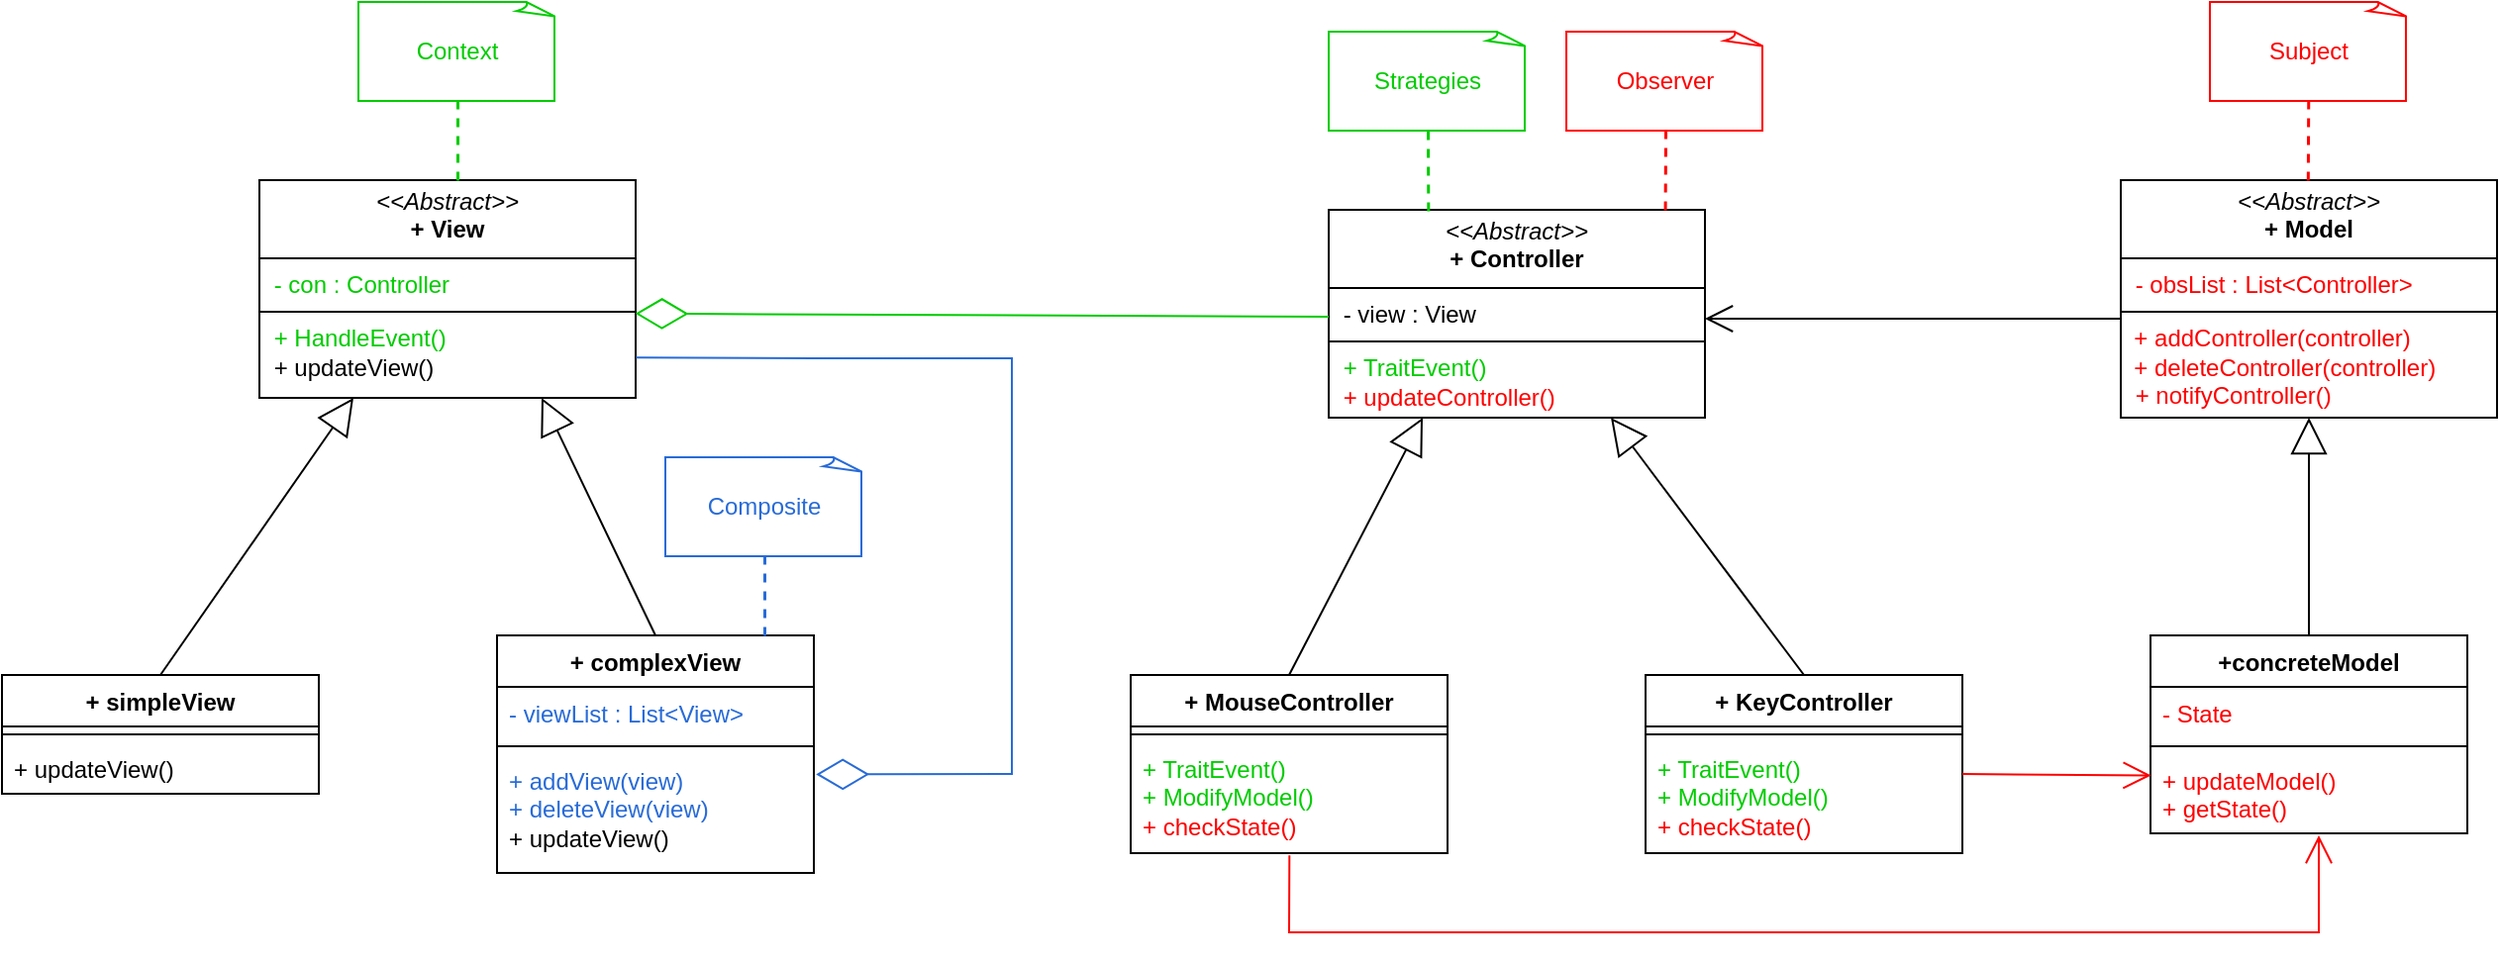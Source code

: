 <mxfile version="26.2.15">
  <diagram name="Page-1" id="7hRWCEBqFAPLvH1NTwiv">
    <mxGraphModel dx="1478" dy="599" grid="1" gridSize="10" guides="1" tooltips="1" connect="1" arrows="1" fold="1" page="1" pageScale="1" pageWidth="570" pageHeight="940" math="0" shadow="0">
      <root>
        <mxCell id="0" />
        <mxCell id="1" parent="0" />
        <mxCell id="5yFlR-ZElDVHn4iCH6Yo-45" value="&lt;p style=&quot;margin:0px;margin-top:4px;text-align:center;&quot;&gt;&lt;i&gt;&amp;lt;&amp;lt;Abstract&amp;gt;&amp;gt;&lt;/i&gt;&lt;br&gt;&lt;b&gt;+ Controller&lt;/b&gt;&lt;/p&gt;&lt;hr size=&quot;1&quot; style=&quot;border-style:solid;&quot;&gt;&lt;p style=&quot;margin:0px;margin-left:4px;&quot;&gt;&amp;nbsp;- view : View&lt;/p&gt;&lt;hr size=&quot;1&quot; style=&quot;border-style:solid;&quot;&gt;&lt;p style=&quot;margin:0px;margin-left:4px;&quot;&gt;&lt;font style=&quot;color: rgb(0, 204, 0);&quot;&gt;&amp;nbsp;+ TraitEvent()&lt;/font&gt;&lt;/p&gt;&lt;p style=&quot;margin:0px;margin-left:4px;&quot;&gt;&lt;font style=&quot;color: rgb(255, 0, 0);&quot;&gt;&amp;nbsp;+ updateController()&lt;/font&gt;&lt;/p&gt;" style="verticalAlign=top;align=left;overflow=fill;html=1;whiteSpace=wrap;fillColor=none;" parent="1" vertex="1">
          <mxGeometry x="520" y="115" width="190" height="105" as="geometry" />
        </mxCell>
        <mxCell id="5yFlR-ZElDVHn4iCH6Yo-46" value="+ MouseController" style="swimlane;fontStyle=1;align=center;verticalAlign=top;childLayout=stackLayout;horizontal=1;startSize=26;horizontalStack=0;resizeParent=1;resizeParentMax=0;resizeLast=0;collapsible=1;marginBottom=0;whiteSpace=wrap;html=1;fillColor=none;" parent="1" vertex="1">
          <mxGeometry x="420" y="350" width="160" height="90" as="geometry" />
        </mxCell>
        <mxCell id="5yFlR-ZElDVHn4iCH6Yo-47" value="" style="line;strokeWidth=1;fillColor=none;align=left;verticalAlign=middle;spacingTop=-1;spacingLeft=3;spacingRight=3;rotatable=0;labelPosition=right;points=[];portConstraint=eastwest;strokeColor=inherit;" parent="5yFlR-ZElDVHn4iCH6Yo-46" vertex="1">
          <mxGeometry y="26" width="160" height="8" as="geometry" />
        </mxCell>
        <mxCell id="5yFlR-ZElDVHn4iCH6Yo-48" value="&lt;font style=&quot;color: rgb(0, 204, 0);&quot;&gt;+ TraitEvent()&lt;/font&gt;&lt;div&gt;&lt;font style=&quot;color: rgb(0, 204, 0);&quot;&gt;+ ModifyModel()&lt;/font&gt;&lt;/div&gt;&lt;div&gt;&lt;font style=&quot;color: rgb(0, 204, 0);&quot;&gt;&lt;span style=&quot;color: rgb(255, 0, 0);&quot;&gt;+ checkState()&lt;/span&gt;&lt;/font&gt;&lt;/div&gt;" style="text;strokeColor=none;fillColor=none;align=left;verticalAlign=top;spacingLeft=4;spacingRight=4;overflow=hidden;rotatable=0;points=[[0,0.5],[1,0.5]];portConstraint=eastwest;whiteSpace=wrap;html=1;" parent="5yFlR-ZElDVHn4iCH6Yo-46" vertex="1">
          <mxGeometry y="34" width="160" height="56" as="geometry" />
        </mxCell>
        <mxCell id="5yFlR-ZElDVHn4iCH6Yo-49" value="+ KeyController" style="swimlane;fontStyle=1;align=center;verticalAlign=top;childLayout=stackLayout;horizontal=1;startSize=26;horizontalStack=0;resizeParent=1;resizeParentMax=0;resizeLast=0;collapsible=1;marginBottom=0;whiteSpace=wrap;html=1;fillColor=none;" parent="1" vertex="1">
          <mxGeometry x="680" y="350" width="160" height="90" as="geometry" />
        </mxCell>
        <mxCell id="5yFlR-ZElDVHn4iCH6Yo-50" value="" style="line;strokeWidth=1;fillColor=none;align=left;verticalAlign=middle;spacingTop=-1;spacingLeft=3;spacingRight=3;rotatable=0;labelPosition=right;points=[];portConstraint=eastwest;strokeColor=inherit;" parent="5yFlR-ZElDVHn4iCH6Yo-49" vertex="1">
          <mxGeometry y="26" width="160" height="8" as="geometry" />
        </mxCell>
        <mxCell id="5yFlR-ZElDVHn4iCH6Yo-51" value="&lt;font style=&quot;color: rgb(0, 204, 0);&quot;&gt;+ TraitEvent()&lt;/font&gt;&lt;div&gt;&lt;font style=&quot;color: rgb(0, 204, 0);&quot;&gt;+ ModifyModel()&lt;/font&gt;&lt;/div&gt;&lt;div&gt;&lt;font style=&quot;color: rgb(255, 0, 0);&quot;&gt;+ checkState()&lt;/font&gt;&lt;/div&gt;" style="text;strokeColor=none;fillColor=none;align=left;verticalAlign=top;spacingLeft=4;spacingRight=4;overflow=hidden;rotatable=0;points=[[0,0.5],[1,0.5]];portConstraint=eastwest;whiteSpace=wrap;html=1;" parent="5yFlR-ZElDVHn4iCH6Yo-49" vertex="1">
          <mxGeometry y="34" width="160" height="56" as="geometry" />
        </mxCell>
        <mxCell id="5yFlR-ZElDVHn4iCH6Yo-52" value="" style="endArrow=block;endFill=0;endSize=16;html=1;rounded=0;exitX=0.5;exitY=0;exitDx=0;exitDy=0;entryX=0.25;entryY=1;entryDx=0;entryDy=0;" parent="1" source="5yFlR-ZElDVHn4iCH6Yo-46" target="5yFlR-ZElDVHn4iCH6Yo-45" edge="1">
          <mxGeometry width="160" relative="1" as="geometry">
            <mxPoint x="310" y="260" as="sourcePoint" />
            <mxPoint x="470" y="260" as="targetPoint" />
          </mxGeometry>
        </mxCell>
        <mxCell id="5yFlR-ZElDVHn4iCH6Yo-53" value="" style="endArrow=block;endFill=0;endSize=16;html=1;rounded=0;exitX=0.5;exitY=0;exitDx=0;exitDy=0;entryX=0.75;entryY=1;entryDx=0;entryDy=0;" parent="1" source="5yFlR-ZElDVHn4iCH6Yo-49" target="5yFlR-ZElDVHn4iCH6Yo-45" edge="1">
          <mxGeometry width="160" relative="1" as="geometry">
            <mxPoint x="573" y="290" as="sourcePoint" />
            <mxPoint x="510" y="200" as="targetPoint" />
          </mxGeometry>
        </mxCell>
        <mxCell id="5yFlR-ZElDVHn4iCH6Yo-54" value="&lt;p style=&quot;margin:0px;margin-top:4px;text-align:center;&quot;&gt;&lt;font style=&quot;color: rgb(0, 0, 0);&quot;&gt;&lt;i style=&quot;&quot;&gt;&amp;lt;&amp;lt;Abstract&amp;gt;&amp;gt;&lt;/i&gt;&lt;br&gt;&lt;b style=&quot;&quot;&gt;+ View&lt;/b&gt;&lt;/font&gt;&lt;/p&gt;&lt;hr size=&quot;1&quot; style=&quot;border-style:solid;&quot;&gt;&lt;p style=&quot;margin:0px;margin-left:4px;&quot;&gt;&lt;font style=&quot;color: rgb(0, 204, 0);&quot;&gt;&amp;nbsp;&lt;font style=&quot;color: rgb(0, 204, 0);&quot;&gt;- con : Controller&lt;/font&gt;&lt;/font&gt;&lt;/p&gt;&lt;hr size=&quot;1&quot; style=&quot;border-style:solid;&quot;&gt;&lt;p style=&quot;margin:0px;margin-left:4px;&quot;&gt;&lt;font style=&quot;color: rgb(0, 204, 0);&quot;&gt;&amp;nbsp;+ HandleEvent()&lt;/font&gt;&lt;/p&gt;&lt;p style=&quot;margin:0px;margin-left:4px;&quot;&gt;&lt;font style=&quot;color: rgb(0, 0, 0);&quot;&gt;&amp;nbsp;+ updateView()&lt;/font&gt;&lt;/p&gt;" style="verticalAlign=top;align=left;overflow=fill;html=1;whiteSpace=wrap;fillColor=none;" parent="1" vertex="1">
          <mxGeometry x="-20" y="100" width="190" height="110" as="geometry" />
        </mxCell>
        <mxCell id="5yFlR-ZElDVHn4iCH6Yo-55" value="+ simpleView" style="swimlane;fontStyle=1;align=center;verticalAlign=top;childLayout=stackLayout;horizontal=1;startSize=26;horizontalStack=0;resizeParent=1;resizeParentMax=0;resizeLast=0;collapsible=1;marginBottom=0;whiteSpace=wrap;html=1;fillColor=none;" parent="1" vertex="1">
          <mxGeometry x="-150" y="350" width="160" height="60" as="geometry" />
        </mxCell>
        <mxCell id="5yFlR-ZElDVHn4iCH6Yo-56" value="" style="line;strokeWidth=1;fillColor=none;align=left;verticalAlign=middle;spacingTop=-1;spacingLeft=3;spacingRight=3;rotatable=0;labelPosition=right;points=[];portConstraint=eastwest;strokeColor=inherit;" parent="5yFlR-ZElDVHn4iCH6Yo-55" vertex="1">
          <mxGeometry y="26" width="160" height="8" as="geometry" />
        </mxCell>
        <mxCell id="5yFlR-ZElDVHn4iCH6Yo-57" value="&lt;font style=&quot;color: rgb(0, 0, 0);&quot;&gt;+ updateView()&lt;/font&gt;" style="text;strokeColor=none;fillColor=none;align=left;verticalAlign=top;spacingLeft=4;spacingRight=4;overflow=hidden;rotatable=0;points=[[0,0.5],[1,0.5]];portConstraint=eastwest;whiteSpace=wrap;html=1;" parent="5yFlR-ZElDVHn4iCH6Yo-55" vertex="1">
          <mxGeometry y="34" width="160" height="26" as="geometry" />
        </mxCell>
        <mxCell id="5yFlR-ZElDVHn4iCH6Yo-58" value="+ complexView" style="swimlane;fontStyle=1;align=center;verticalAlign=top;childLayout=stackLayout;horizontal=1;startSize=26;horizontalStack=0;resizeParent=1;resizeParentMax=0;resizeLast=0;collapsible=1;marginBottom=0;whiteSpace=wrap;html=1;fillColor=none;" parent="1" vertex="1">
          <mxGeometry x="100" y="330" width="160" height="120" as="geometry" />
        </mxCell>
        <mxCell id="5yFlR-ZElDVHn4iCH6Yo-59" value="&lt;font style=&quot;color: light-dark(rgb(40, 107, 215), rgb(237, 237, 237));&quot;&gt;- viewList : List&amp;lt;View&amp;gt;&lt;/font&gt;" style="text;strokeColor=none;fillColor=none;align=left;verticalAlign=top;spacingLeft=4;spacingRight=4;overflow=hidden;rotatable=0;points=[[0,0.5],[1,0.5]];portConstraint=eastwest;whiteSpace=wrap;html=1;" parent="5yFlR-ZElDVHn4iCH6Yo-58" vertex="1">
          <mxGeometry y="26" width="160" height="26" as="geometry" />
        </mxCell>
        <mxCell id="5yFlR-ZElDVHn4iCH6Yo-60" value="" style="line;strokeWidth=1;fillColor=none;align=left;verticalAlign=middle;spacingTop=-1;spacingLeft=3;spacingRight=3;rotatable=0;labelPosition=right;points=[];portConstraint=eastwest;strokeColor=inherit;" parent="5yFlR-ZElDVHn4iCH6Yo-58" vertex="1">
          <mxGeometry y="52" width="160" height="8" as="geometry" />
        </mxCell>
        <mxCell id="5yFlR-ZElDVHn4iCH6Yo-61" value="&lt;div&gt;&lt;font style=&quot;color: rgb(40, 107, 215);&quot;&gt;+ addView(view)&lt;/font&gt;&lt;/div&gt;&lt;div&gt;&lt;font style=&quot;color: rgb(40, 107, 215);&quot;&gt;+ deleteView(view)&lt;/font&gt;&lt;/div&gt;&lt;font style=&quot;color: rgb(0, 0, 0);&quot;&gt;+ updateView()&lt;/font&gt;" style="text;strokeColor=none;fillColor=none;align=left;verticalAlign=top;spacingLeft=4;spacingRight=4;overflow=hidden;rotatable=0;points=[[0,0.5],[1,0.5]];portConstraint=eastwest;whiteSpace=wrap;html=1;" parent="5yFlR-ZElDVHn4iCH6Yo-58" vertex="1">
          <mxGeometry y="60" width="160" height="60" as="geometry" />
        </mxCell>
        <mxCell id="5yFlR-ZElDVHn4iCH6Yo-62" value="" style="endArrow=block;endFill=0;endSize=16;html=1;rounded=0;exitX=0.5;exitY=0;exitDx=0;exitDy=0;entryX=0.25;entryY=1;entryDx=0;entryDy=0;" parent="1" source="5yFlR-ZElDVHn4iCH6Yo-55" target="5yFlR-ZElDVHn4iCH6Yo-54" edge="1">
          <mxGeometry width="160" relative="1" as="geometry">
            <mxPoint x="-78" y="330" as="sourcePoint" />
            <mxPoint x="10" y="255" as="targetPoint" />
          </mxGeometry>
        </mxCell>
        <mxCell id="5yFlR-ZElDVHn4iCH6Yo-63" value="" style="endArrow=block;endFill=0;endSize=16;html=1;rounded=0;exitX=0.5;exitY=0;exitDx=0;exitDy=0;entryX=0.75;entryY=1;entryDx=0;entryDy=0;" parent="1" source="5yFlR-ZElDVHn4iCH6Yo-58" target="5yFlR-ZElDVHn4iCH6Yo-54" edge="1">
          <mxGeometry width="160" relative="1" as="geometry">
            <mxPoint x="38" y="360" as="sourcePoint" />
            <mxPoint x="-60" y="220" as="targetPoint" />
          </mxGeometry>
        </mxCell>
        <mxCell id="5yFlR-ZElDVHn4iCH6Yo-64" value="" style="endArrow=diamondThin;endFill=0;endSize=24;html=1;rounded=0;entryX=0.999;entryY=0.613;entryDx=0;entryDy=0;entryPerimeter=0;strokeColor=#00CC00;" parent="1" target="5yFlR-ZElDVHn4iCH6Yo-54" edge="1">
          <mxGeometry width="160" relative="1" as="geometry">
            <mxPoint x="520" y="169" as="sourcePoint" />
            <mxPoint x="38" y="220" as="targetPoint" />
          </mxGeometry>
        </mxCell>
        <mxCell id="5yFlR-ZElDVHn4iCH6Yo-65" value="" style="endArrow=diamondThin;endFill=0;endSize=24;html=1;rounded=0;entryX=1.007;entryY=0.17;entryDx=0;entryDy=0;entryPerimeter=0;exitX=1.001;exitY=0.815;exitDx=0;exitDy=0;exitPerimeter=0;fillColor=#b1ddf0;strokeColor=#286BD7;" parent="1" source="5yFlR-ZElDVHn4iCH6Yo-54" target="5yFlR-ZElDVHn4iCH6Yo-61" edge="1">
          <mxGeometry width="160" relative="1" as="geometry">
            <mxPoint x="360" y="190" as="sourcePoint" />
            <mxPoint x="270" y="390" as="targetPoint" />
            <Array as="points">
              <mxPoint x="260" y="190" />
              <mxPoint x="360" y="190" />
              <mxPoint x="360" y="400" />
            </Array>
          </mxGeometry>
        </mxCell>
        <mxCell id="5yFlR-ZElDVHn4iCH6Yo-66" value="&lt;font style=&quot;color: rgb(255, 0, 0);&quot;&gt;Observer&lt;/font&gt;" style="whiteSpace=wrap;html=1;shape=mxgraph.basic.document;fillColor=none;strokeColor=#FF0000;" parent="1" vertex="1">
          <mxGeometry x="640" y="25" width="100" height="50" as="geometry" />
        </mxCell>
        <mxCell id="5yFlR-ZElDVHn4iCH6Yo-67" value="&lt;font color=&quot;#00cc00&quot;&gt;Context&lt;/font&gt;" style="whiteSpace=wrap;html=1;shape=mxgraph.basic.document;fillColor=none;strokeColor=#00CC00;" parent="1" vertex="1">
          <mxGeometry x="30" y="10" width="100" height="50" as="geometry" />
        </mxCell>
        <mxCell id="5yFlR-ZElDVHn4iCH6Yo-68" value="&lt;font color=&quot;#00cc00&quot;&gt;Strategies&lt;/font&gt;" style="whiteSpace=wrap;html=1;shape=mxgraph.basic.document;fillColor=none;strokeColor=#00CC00;" parent="1" vertex="1">
          <mxGeometry x="520" y="25" width="100" height="50" as="geometry" />
        </mxCell>
        <mxCell id="5yFlR-ZElDVHn4iCH6Yo-69" value="&lt;font color=&quot;#286bd7&quot;&gt;Composite&lt;/font&gt;" style="whiteSpace=wrap;html=1;shape=mxgraph.basic.document;fillColor=none;strokeColor=#286BD7;" parent="1" vertex="1">
          <mxGeometry x="185" y="240" width="100" height="50" as="geometry" />
        </mxCell>
        <mxCell id="5yFlR-ZElDVHn4iCH6Yo-70" value="" style="endArrow=none;html=1;strokeColor=#286BD7;bendable=1;rounded=0;endFill=0;endSize=4;startArrow=none;startFill=0;startSize=4;jumpStyle=none;jumpSize=0;targetPerimeterSpacing=15;dashed=1;strokeWidth=1.5;entryX=0.5;entryY=1;entryDx=0;entryDy=0;entryPerimeter=0;" parent="1" target="5yFlR-ZElDVHn4iCH6Yo-69" edge="1">
          <mxGeometry width="50" height="50" relative="1" as="geometry">
            <mxPoint x="235" y="330" as="sourcePoint" />
            <mxPoint x="200" y="270" as="targetPoint" />
          </mxGeometry>
        </mxCell>
        <mxCell id="5yFlR-ZElDVHn4iCH6Yo-71" value="" style="endArrow=none;html=1;strokeColor=#00CC00;bendable=0;rounded=0;endFill=0;endSize=4;startArrow=none;startFill=0;startSize=4;jumpStyle=none;jumpSize=0;targetPerimeterSpacing=15;dashed=1;strokeWidth=1.5;entryX=0.5;entryY=1;entryDx=0;entryDy=0;entryPerimeter=0;exitX=0.264;exitY=0.005;exitDx=0;exitDy=0;exitPerimeter=0;" parent="1" source="5yFlR-ZElDVHn4iCH6Yo-45" target="5yFlR-ZElDVHn4iCH6Yo-68" edge="1">
          <mxGeometry width="50" height="50" relative="1" as="geometry">
            <mxPoint x="570" y="110" as="sourcePoint" />
            <mxPoint x="619.78" y="75" as="targetPoint" />
          </mxGeometry>
        </mxCell>
        <mxCell id="5yFlR-ZElDVHn4iCH6Yo-72" value="" style="endArrow=none;html=1;strokeColor=#00CC00;bendable=0;rounded=0;endFill=0;endSize=4;startArrow=none;startFill=0;startSize=4;jumpStyle=none;jumpSize=0;targetPerimeterSpacing=15;dashed=1;strokeWidth=1.5;entryX=0.5;entryY=1;entryDx=0;entryDy=0;entryPerimeter=0;" parent="1" target="5yFlR-ZElDVHn4iCH6Yo-67" edge="1">
          <mxGeometry width="50" height="50" relative="1" as="geometry">
            <mxPoint x="80" y="100" as="sourcePoint" />
            <mxPoint x="10.22" y="60" as="targetPoint" />
          </mxGeometry>
        </mxCell>
        <mxCell id="5yFlR-ZElDVHn4iCH6Yo-73" value="" style="endArrow=none;html=1;strokeColor=#FF0000;bendable=0;rounded=0;endFill=0;endSize=4;startArrow=none;startFill=0;startSize=4;jumpStyle=none;jumpSize=0;targetPerimeterSpacing=15;dashed=1;strokeWidth=1.5;entryX=0.5;entryY=1;entryDx=0;entryDy=0;entryPerimeter=0;" parent="1" edge="1">
          <mxGeometry width="50" height="50" relative="1" as="geometry">
            <mxPoint x="689.8" y="115" as="sourcePoint" />
            <mxPoint x="690.02" y="75" as="targetPoint" />
          </mxGeometry>
        </mxCell>
        <mxCell id="5yFlR-ZElDVHn4iCH6Yo-74" value="" style="group" parent="1" vertex="1" connectable="0">
          <mxGeometry x="920" y="10" width="190" height="420" as="geometry" />
        </mxCell>
        <mxCell id="5yFlR-ZElDVHn4iCH6Yo-75" value="&lt;p style=&quot;margin:0px;margin-top:4px;text-align:center;&quot;&gt;&lt;i&gt;&amp;lt;&amp;lt;Abstract&amp;gt;&amp;gt;&lt;/i&gt;&lt;br&gt;&lt;b&gt;+ Model&lt;/b&gt;&lt;/p&gt;&lt;hr size=&quot;1&quot; style=&quot;border-style:solid;&quot;&gt;&lt;p style=&quot;margin:0px;margin-left:4px;&quot;&gt;&lt;font style=&quot;color: rgb(255, 0, 0);&quot;&gt;&amp;nbsp;- obsList : List&amp;lt;Controller&amp;gt;&lt;/font&gt;&lt;/p&gt;&lt;hr size=&quot;1&quot; style=&quot;border-style:solid;&quot;&gt;&lt;div&gt;&amp;nbsp; &lt;font style=&quot;color: rgb(255, 0, 0);&quot;&gt;+ addController(controller)&lt;/font&gt;&lt;/div&gt;&lt;div&gt;&lt;font style=&quot;color: rgb(255, 0, 0);&quot;&gt;&amp;nbsp; + deleteController(controller)&lt;/font&gt;&lt;/div&gt;&lt;p style=&quot;margin:0px;margin-left:4px;&quot;&gt;&lt;font style=&quot;color: rgb(255, 0, 0);&quot;&gt;&amp;nbsp;+ notifyController()&lt;/font&gt;&lt;/p&gt;" style="verticalAlign=top;align=left;overflow=fill;html=1;whiteSpace=wrap;fillColor=none;" parent="5yFlR-ZElDVHn4iCH6Yo-74" vertex="1">
          <mxGeometry y="90" width="190" height="120" as="geometry" />
        </mxCell>
        <mxCell id="5yFlR-ZElDVHn4iCH6Yo-76" value="&lt;div style=&quot;text-align: start;&quot;&gt;&lt;span style=&quot;background-color: transparent; color: light-dark(rgb(0, 0, 0), rgb(255, 255, 255));&quot;&gt;+concreteModel&lt;/span&gt;&lt;/div&gt;" style="swimlane;fontStyle=1;align=center;verticalAlign=top;childLayout=stackLayout;horizontal=1;startSize=26;horizontalStack=0;resizeParent=1;resizeParentMax=0;resizeLast=0;collapsible=1;marginBottom=0;whiteSpace=wrap;html=1;fillColor=none;" parent="5yFlR-ZElDVHn4iCH6Yo-74" vertex="1">
          <mxGeometry x="15" y="320" width="160" height="100" as="geometry" />
        </mxCell>
        <mxCell id="5yFlR-ZElDVHn4iCH6Yo-77" value="&lt;font style=&quot;color: rgb(255, 0, 0);&quot;&gt;- State&lt;/font&gt;" style="text;strokeColor=none;fillColor=none;align=left;verticalAlign=top;spacingLeft=4;spacingRight=4;overflow=hidden;rotatable=0;points=[[0,0.5],[1,0.5]];portConstraint=eastwest;whiteSpace=wrap;html=1;" parent="5yFlR-ZElDVHn4iCH6Yo-76" vertex="1">
          <mxGeometry y="26" width="160" height="26" as="geometry" />
        </mxCell>
        <mxCell id="5yFlR-ZElDVHn4iCH6Yo-78" value="" style="line;strokeWidth=1;fillColor=none;align=left;verticalAlign=middle;spacingTop=-1;spacingLeft=3;spacingRight=3;rotatable=0;labelPosition=right;points=[];portConstraint=eastwest;strokeColor=inherit;" parent="5yFlR-ZElDVHn4iCH6Yo-76" vertex="1">
          <mxGeometry y="52" width="160" height="8" as="geometry" />
        </mxCell>
        <mxCell id="5yFlR-ZElDVHn4iCH6Yo-79" value="&lt;font style=&quot;color: rgb(255, 0, 0);&quot;&gt;+ updateModel()&lt;/font&gt;&lt;div&gt;&lt;font style=&quot;color: rgb(255, 0, 0);&quot;&gt;+ getState()&lt;/font&gt;&lt;/div&gt;" style="text;strokeColor=none;fillColor=none;align=left;verticalAlign=top;spacingLeft=4;spacingRight=4;overflow=hidden;rotatable=0;points=[[0,0.5],[1,0.5]];portConstraint=eastwest;whiteSpace=wrap;html=1;" parent="5yFlR-ZElDVHn4iCH6Yo-76" vertex="1">
          <mxGeometry y="60" width="160" height="40" as="geometry" />
        </mxCell>
        <mxCell id="5yFlR-ZElDVHn4iCH6Yo-80" value="" style="endArrow=block;endFill=0;endSize=16;html=1;rounded=0;exitX=0.5;exitY=0;exitDx=0;exitDy=0;entryX=0.5;entryY=1;entryDx=0;entryDy=0;" parent="5yFlR-ZElDVHn4iCH6Yo-74" source="5yFlR-ZElDVHn4iCH6Yo-76" target="5yFlR-ZElDVHn4iCH6Yo-75" edge="1">
          <mxGeometry width="160" relative="1" as="geometry">
            <mxPoint x="370" y="350" as="sourcePoint" />
            <mxPoint x="468" y="210" as="targetPoint" />
          </mxGeometry>
        </mxCell>
        <mxCell id="5yFlR-ZElDVHn4iCH6Yo-81" value="&lt;font color=&quot;#ff0000&quot;&gt;Subject&lt;/font&gt;" style="whiteSpace=wrap;html=1;shape=mxgraph.basic.document;fillColor=none;strokeColor=#FF0000;" parent="5yFlR-ZElDVHn4iCH6Yo-74" vertex="1">
          <mxGeometry x="45" width="100" height="50" as="geometry" />
        </mxCell>
        <mxCell id="5yFlR-ZElDVHn4iCH6Yo-82" value="" style="endArrow=none;html=1;strokeColor=#FF0000;bendable=0;rounded=0;endFill=0;endSize=4;startArrow=none;startFill=0;startSize=4;jumpStyle=none;jumpSize=0;targetPerimeterSpacing=15;dashed=1;strokeWidth=1.5;entryX=0.5;entryY=1;entryDx=0;entryDy=0;entryPerimeter=0;" parent="5yFlR-ZElDVHn4iCH6Yo-74" edge="1">
          <mxGeometry width="50" height="50" relative="1" as="geometry">
            <mxPoint x="94.41" y="90" as="sourcePoint" />
            <mxPoint x="94.63" y="50" as="targetPoint" />
          </mxGeometry>
        </mxCell>
        <mxCell id="5yFlR-ZElDVHn4iCH6Yo-83" value="" style="endArrow=open;endFill=1;endSize=12;html=1;rounded=0;" parent="1" edge="1">
          <mxGeometry width="160" relative="1" as="geometry">
            <mxPoint x="920" y="170" as="sourcePoint" />
            <mxPoint x="710" y="170" as="targetPoint" />
          </mxGeometry>
        </mxCell>
        <mxCell id="5yFlR-ZElDVHn4iCH6Yo-84" value="" style="endArrow=open;endFill=1;endSize=12;html=1;rounded=0;strokeColor=#FF0000;entryX=0.002;entryY=0.269;entryDx=0;entryDy=0;entryPerimeter=0;" parent="1" target="5yFlR-ZElDVHn4iCH6Yo-79" edge="1">
          <mxGeometry width="160" relative="1" as="geometry">
            <mxPoint x="840" y="400" as="sourcePoint" />
            <mxPoint x="930" y="400" as="targetPoint" />
          </mxGeometry>
        </mxCell>
        <mxCell id="5yFlR-ZElDVHn4iCH6Yo-85" value="" style="endArrow=open;endFill=1;endSize=12;html=1;rounded=0;strokeColor=#FF0000;exitX=0.501;exitY=1.019;exitDx=0;exitDy=0;exitPerimeter=0;" parent="1" source="5yFlR-ZElDVHn4iCH6Yo-48" edge="1">
          <mxGeometry width="160" relative="1" as="geometry">
            <mxPoint x="500" y="439" as="sourcePoint" />
            <mxPoint x="1020" y="431" as="targetPoint" />
            <Array as="points">
              <mxPoint x="500" y="480" />
              <mxPoint x="1020" y="480" />
            </Array>
          </mxGeometry>
        </mxCell>
      </root>
    </mxGraphModel>
  </diagram>
</mxfile>
